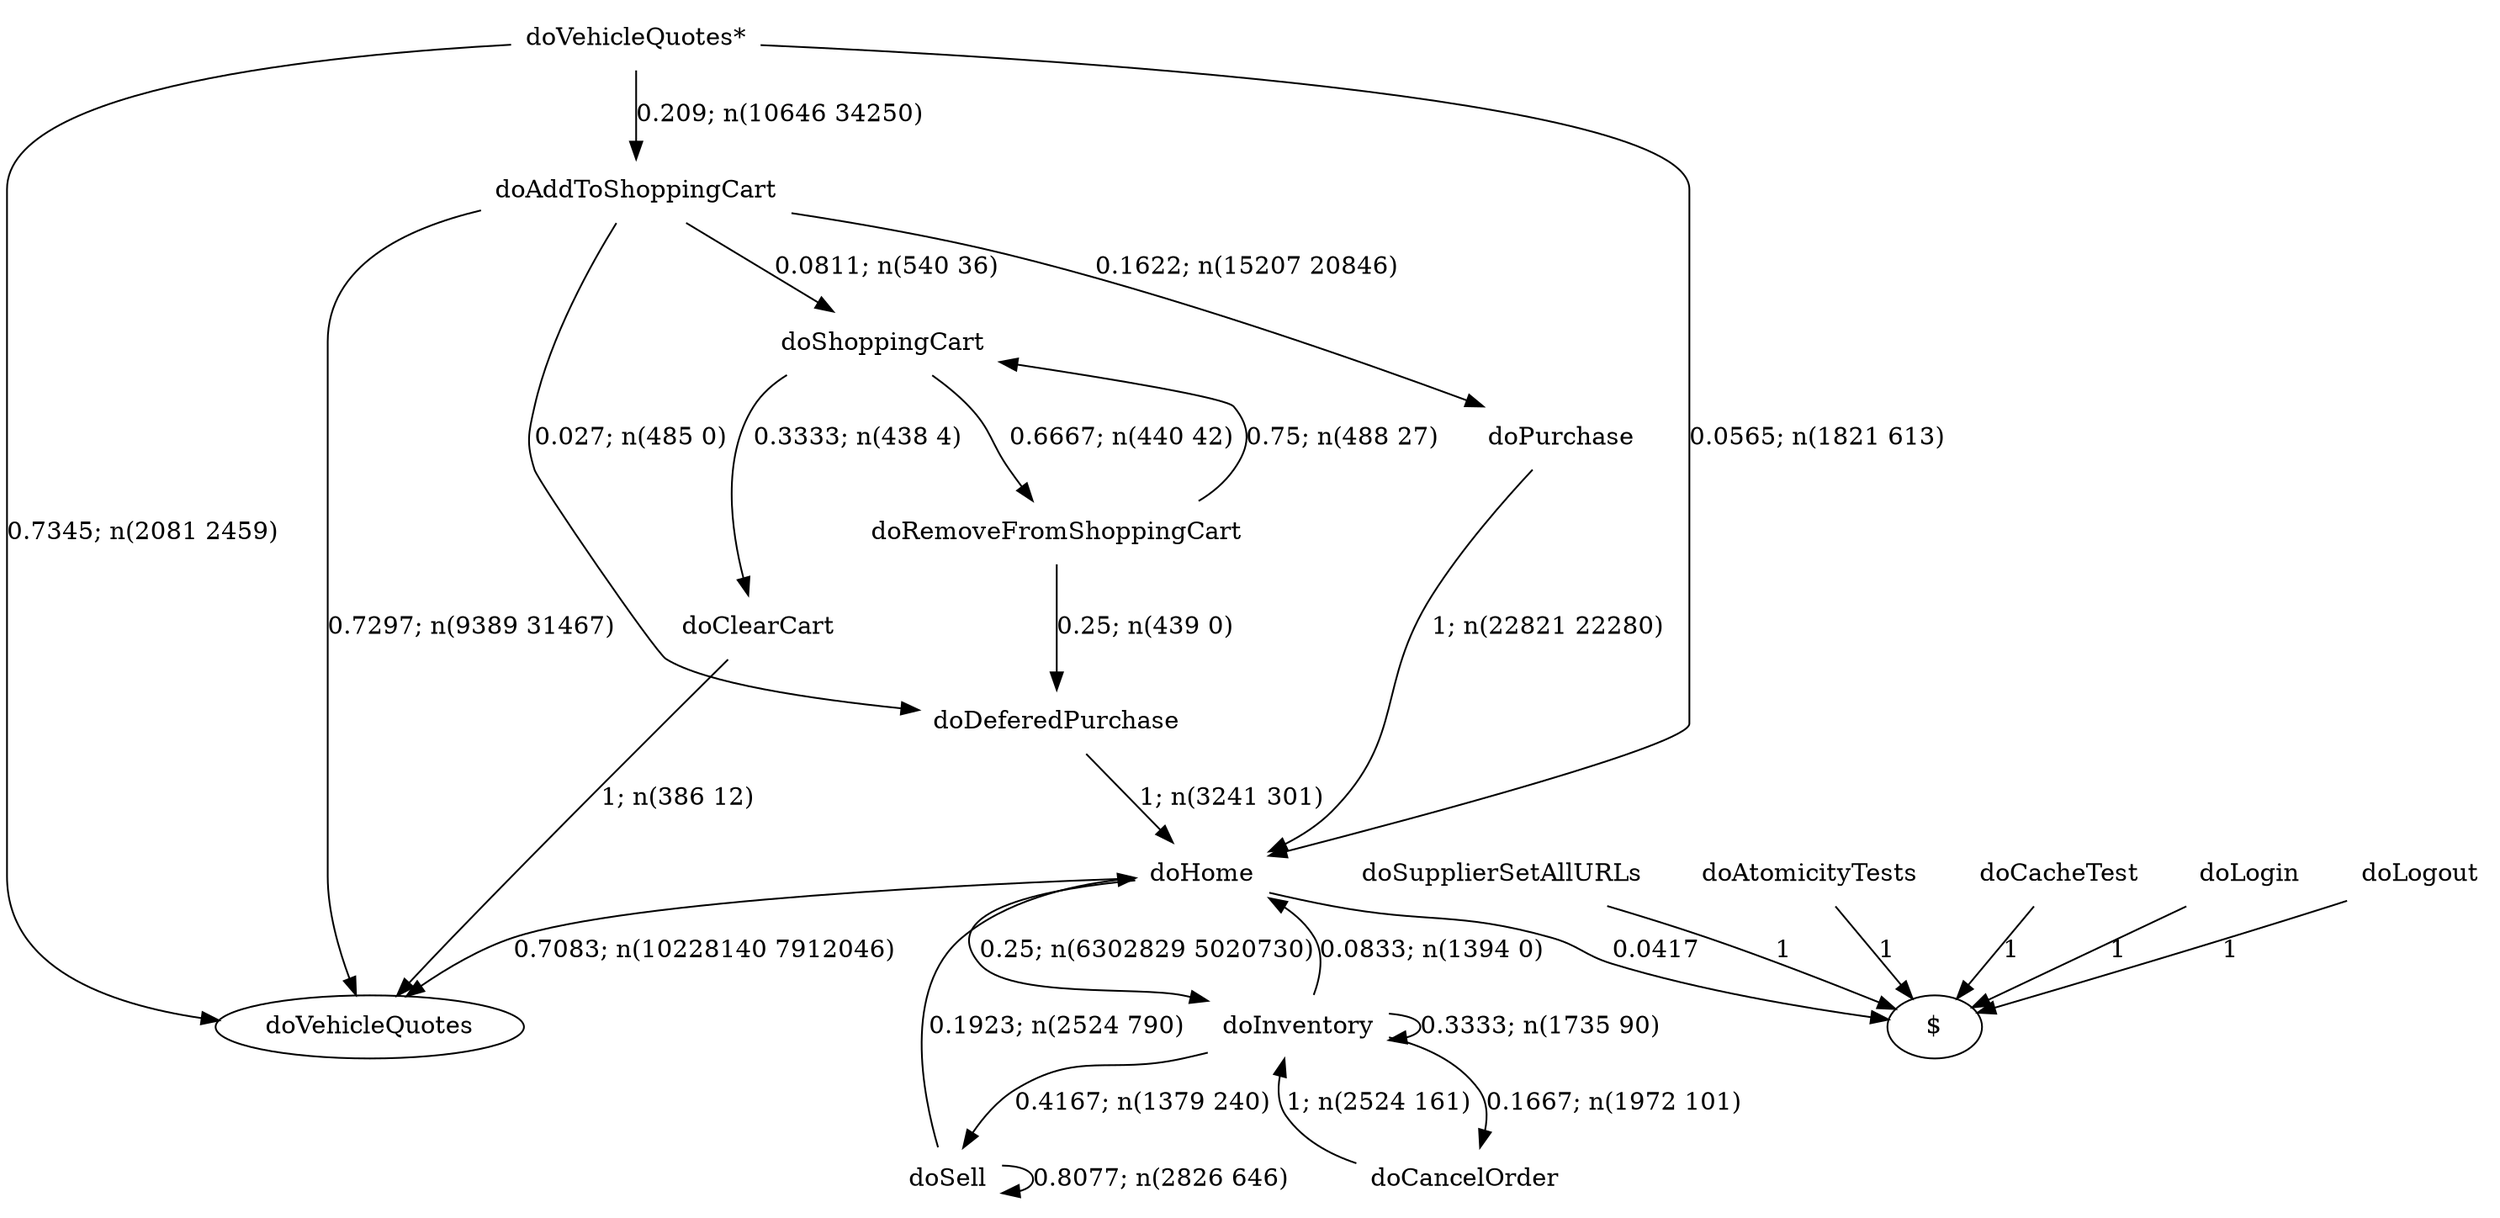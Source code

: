 digraph G {"doVehicleQuotes*" [label="doVehicleQuotes*",shape=none];"doSupplierSetAllURLs" [label="doSupplierSetAllURLs",shape=none];"doAtomicityTests" [label="doAtomicityTests",shape=none];"doCacheTest" [label="doCacheTest",shape=none];"doLogin" [label="doLogin",shape=none];"doAddToShoppingCart" [label="doAddToShoppingCart",shape=none];"doDeferedPurchase" [label="doDeferedPurchase",shape=none];"doHome" [label="doHome",shape=none];"doShoppingCart" [label="doShoppingCart",shape=none];"doClearCart" [label="doClearCart",shape=none];"doPurchase" [label="doPurchase",shape=none];"doInventory" [label="doInventory",shape=none];"doSell" [label="doSell",shape=none];"doLogout" [label="doLogout",shape=none];"doCancelOrder" [label="doCancelOrder",shape=none];"doRemoveFromShoppingCart" [label="doRemoveFromShoppingCart",shape=none];"doVehicleQuotes*"->"doVehicleQuotes" [style=solid,label="0.7345; n(2081 2459)"];"doVehicleQuotes*"->"doAddToShoppingCart" [style=solid,label="0.209; n(10646 34250)"];"doVehicleQuotes*"->"doHome" [style=solid,label="0.0565; n(1821 613)"];"doSupplierSetAllURLs"->"$" [style=solid,label="1"];"doAtomicityTests"->"$" [style=solid,label="1"];"doCacheTest"->"$" [style=solid,label="1"];"doLogin"->"$" [style=solid,label="1"];"doAddToShoppingCart"->"doVehicleQuotes" [style=solid,label="0.7297; n(9389 31467)"];"doAddToShoppingCart"->"doDeferedPurchase" [style=solid,label="0.027; n(485 0)"];"doAddToShoppingCart"->"doShoppingCart" [style=solid,label="0.0811; n(540 36)"];"doAddToShoppingCart"->"doPurchase" [style=solid,label="0.1622; n(15207 20846)"];"doDeferedPurchase"->"doHome" [style=solid,label="1; n(3241 301)"];"doHome"->"doVehicleQuotes" [style=solid,label="0.7083; n(10228140 7912046)"];"doHome"->"doInventory" [style=solid,label="0.25; n(6302829 5020730)"];"doHome"->"$" [style=solid,label="0.0417"];"doShoppingCart"->"doClearCart" [style=solid,label="0.3333; n(438 4)"];"doShoppingCart"->"doRemoveFromShoppingCart" [style=solid,label="0.6667; n(440 42)"];"doClearCart"->"doVehicleQuotes" [style=solid,label="1; n(386 12)"];"doPurchase"->"doHome" [style=solid,label="1; n(22821 22280)"];"doInventory"->"doHome" [style=solid,label="0.0833; n(1394 0)"];"doInventory"->"doInventory" [style=solid,label="0.3333; n(1735 90)"];"doInventory"->"doSell" [style=solid,label="0.4167; n(1379 240)"];"doInventory"->"doCancelOrder" [style=solid,label="0.1667; n(1972 101)"];"doSell"->"doHome" [style=solid,label="0.1923; n(2524 790)"];"doSell"->"doSell" [style=solid,label="0.8077; n(2826 646)"];"doLogout"->"$" [style=solid,label="1"];"doCancelOrder"->"doInventory" [style=solid,label="1; n(2524 161)"];"doRemoveFromShoppingCart"->"doDeferedPurchase" [style=solid,label="0.25; n(439 0)"];"doRemoveFromShoppingCart"->"doShoppingCart" [style=solid,label="0.75; n(488 27)"];}